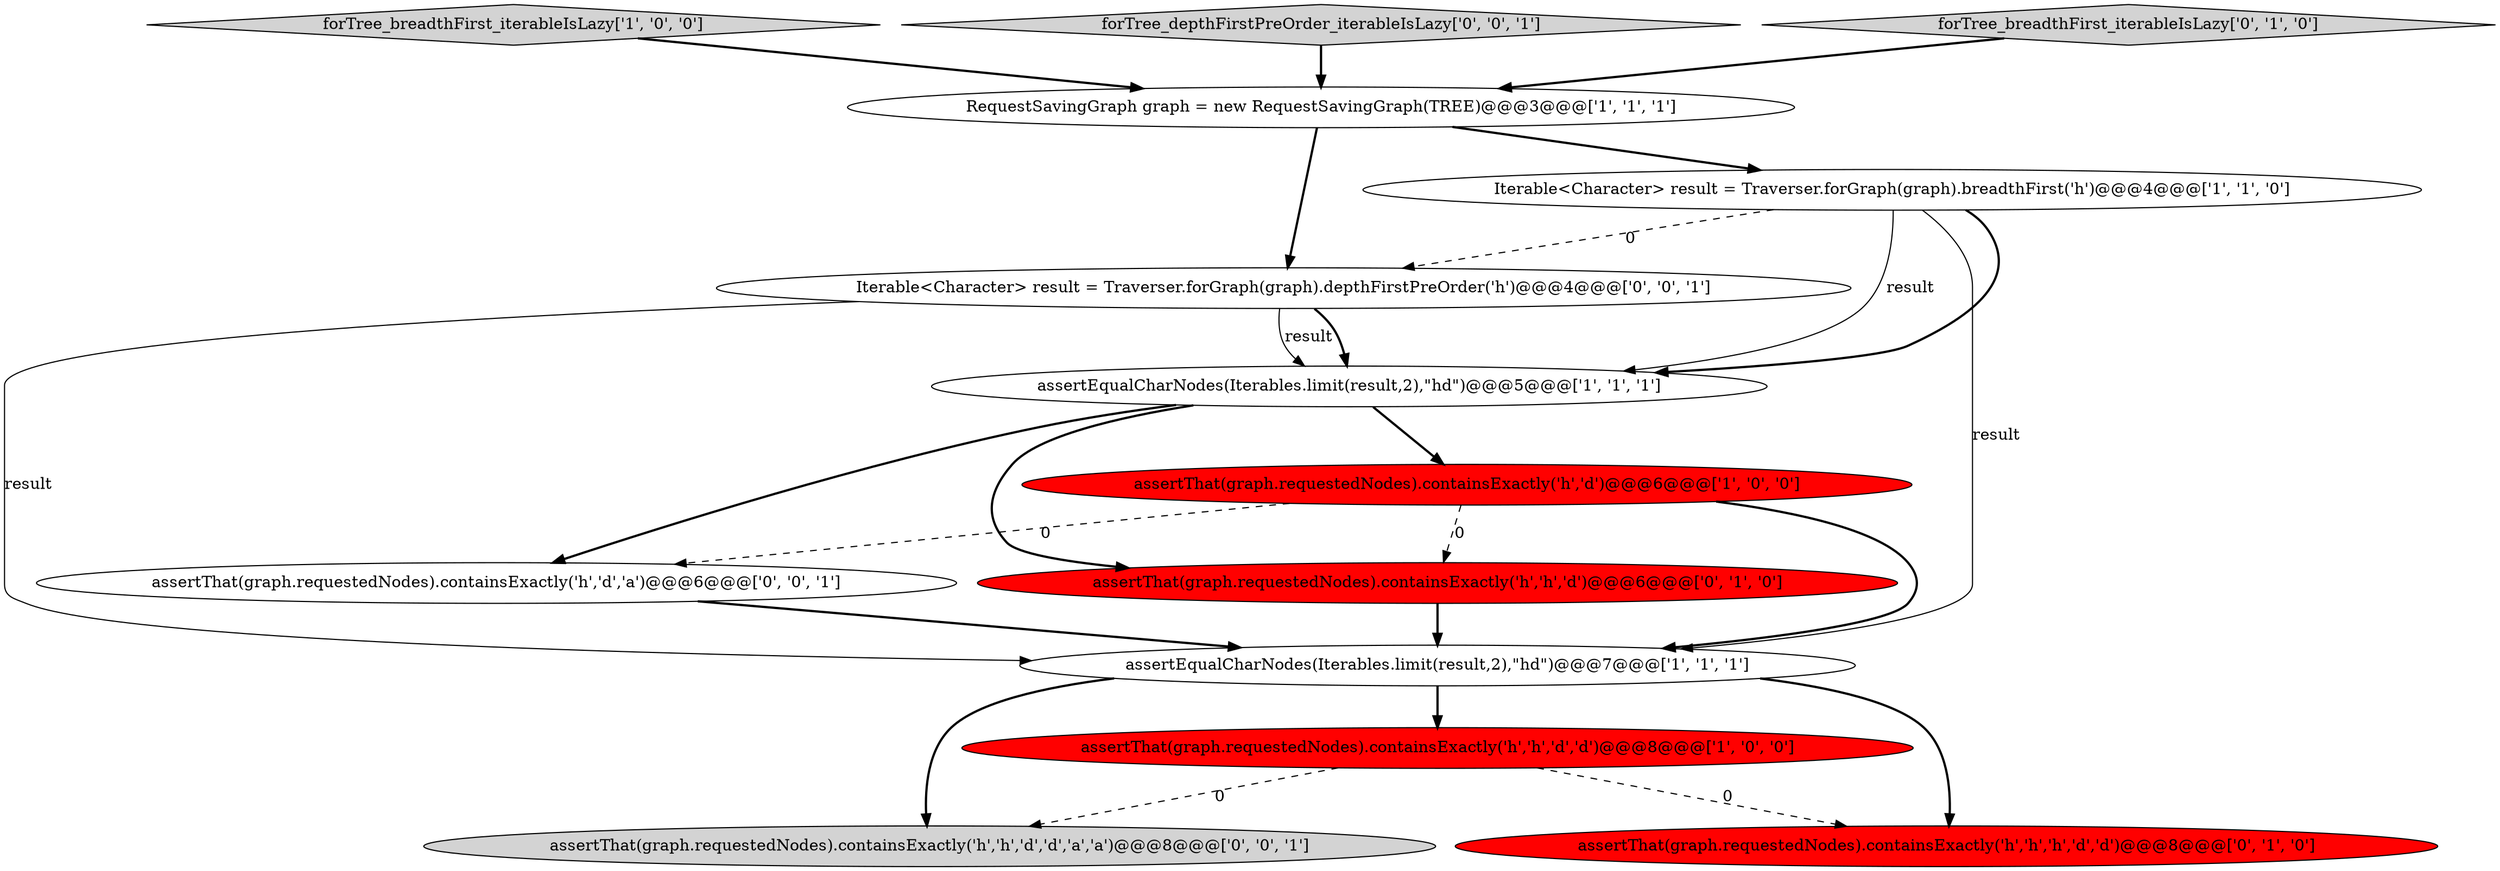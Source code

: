 digraph {
0 [style = filled, label = "Iterable<Character> result = Traverser.forGraph(graph).breadthFirst('h')@@@4@@@['1', '1', '0']", fillcolor = white, shape = ellipse image = "AAA0AAABBB1BBB"];
3 [style = filled, label = "assertEqualCharNodes(Iterables.limit(result,2),\"hd\")@@@5@@@['1', '1', '1']", fillcolor = white, shape = ellipse image = "AAA0AAABBB1BBB"];
12 [style = filled, label = "assertThat(graph.requestedNodes).containsExactly('h','h','d','d','a','a')@@@8@@@['0', '0', '1']", fillcolor = lightgray, shape = ellipse image = "AAA0AAABBB3BBB"];
10 [style = filled, label = "assertThat(graph.requestedNodes).containsExactly('h','d','a')@@@6@@@['0', '0', '1']", fillcolor = white, shape = ellipse image = "AAA0AAABBB3BBB"];
2 [style = filled, label = "forTree_breadthFirst_iterableIsLazy['1', '0', '0']", fillcolor = lightgray, shape = diamond image = "AAA0AAABBB1BBB"];
1 [style = filled, label = "assertEqualCharNodes(Iterables.limit(result,2),\"hd\")@@@7@@@['1', '1', '1']", fillcolor = white, shape = ellipse image = "AAA0AAABBB1BBB"];
7 [style = filled, label = "assertThat(graph.requestedNodes).containsExactly('h','h','d')@@@6@@@['0', '1', '0']", fillcolor = red, shape = ellipse image = "AAA1AAABBB2BBB"];
11 [style = filled, label = "Iterable<Character> result = Traverser.forGraph(graph).depthFirstPreOrder('h')@@@4@@@['0', '0', '1']", fillcolor = white, shape = ellipse image = "AAA0AAABBB3BBB"];
13 [style = filled, label = "forTree_depthFirstPreOrder_iterableIsLazy['0', '0', '1']", fillcolor = lightgray, shape = diamond image = "AAA0AAABBB3BBB"];
5 [style = filled, label = "assertThat(graph.requestedNodes).containsExactly('h','d')@@@6@@@['1', '0', '0']", fillcolor = red, shape = ellipse image = "AAA1AAABBB1BBB"];
8 [style = filled, label = "assertThat(graph.requestedNodes).containsExactly('h','h','h','d','d')@@@8@@@['0', '1', '0']", fillcolor = red, shape = ellipse image = "AAA1AAABBB2BBB"];
4 [style = filled, label = "RequestSavingGraph graph = new RequestSavingGraph(TREE)@@@3@@@['1', '1', '1']", fillcolor = white, shape = ellipse image = "AAA0AAABBB1BBB"];
6 [style = filled, label = "assertThat(graph.requestedNodes).containsExactly('h','h','d','d')@@@8@@@['1', '0', '0']", fillcolor = red, shape = ellipse image = "AAA1AAABBB1BBB"];
9 [style = filled, label = "forTree_breadthFirst_iterableIsLazy['0', '1', '0']", fillcolor = lightgray, shape = diamond image = "AAA0AAABBB2BBB"];
0->3 [style = bold, label=""];
6->8 [style = dashed, label="0"];
7->1 [style = bold, label=""];
1->8 [style = bold, label=""];
11->1 [style = solid, label="result"];
9->4 [style = bold, label=""];
0->11 [style = dashed, label="0"];
2->4 [style = bold, label=""];
4->0 [style = bold, label=""];
0->1 [style = solid, label="result"];
6->12 [style = dashed, label="0"];
3->10 [style = bold, label=""];
5->1 [style = bold, label=""];
3->5 [style = bold, label=""];
1->6 [style = bold, label=""];
11->3 [style = solid, label="result"];
5->10 [style = dashed, label="0"];
3->7 [style = bold, label=""];
11->3 [style = bold, label=""];
1->12 [style = bold, label=""];
0->3 [style = solid, label="result"];
5->7 [style = dashed, label="0"];
4->11 [style = bold, label=""];
10->1 [style = bold, label=""];
13->4 [style = bold, label=""];
}
